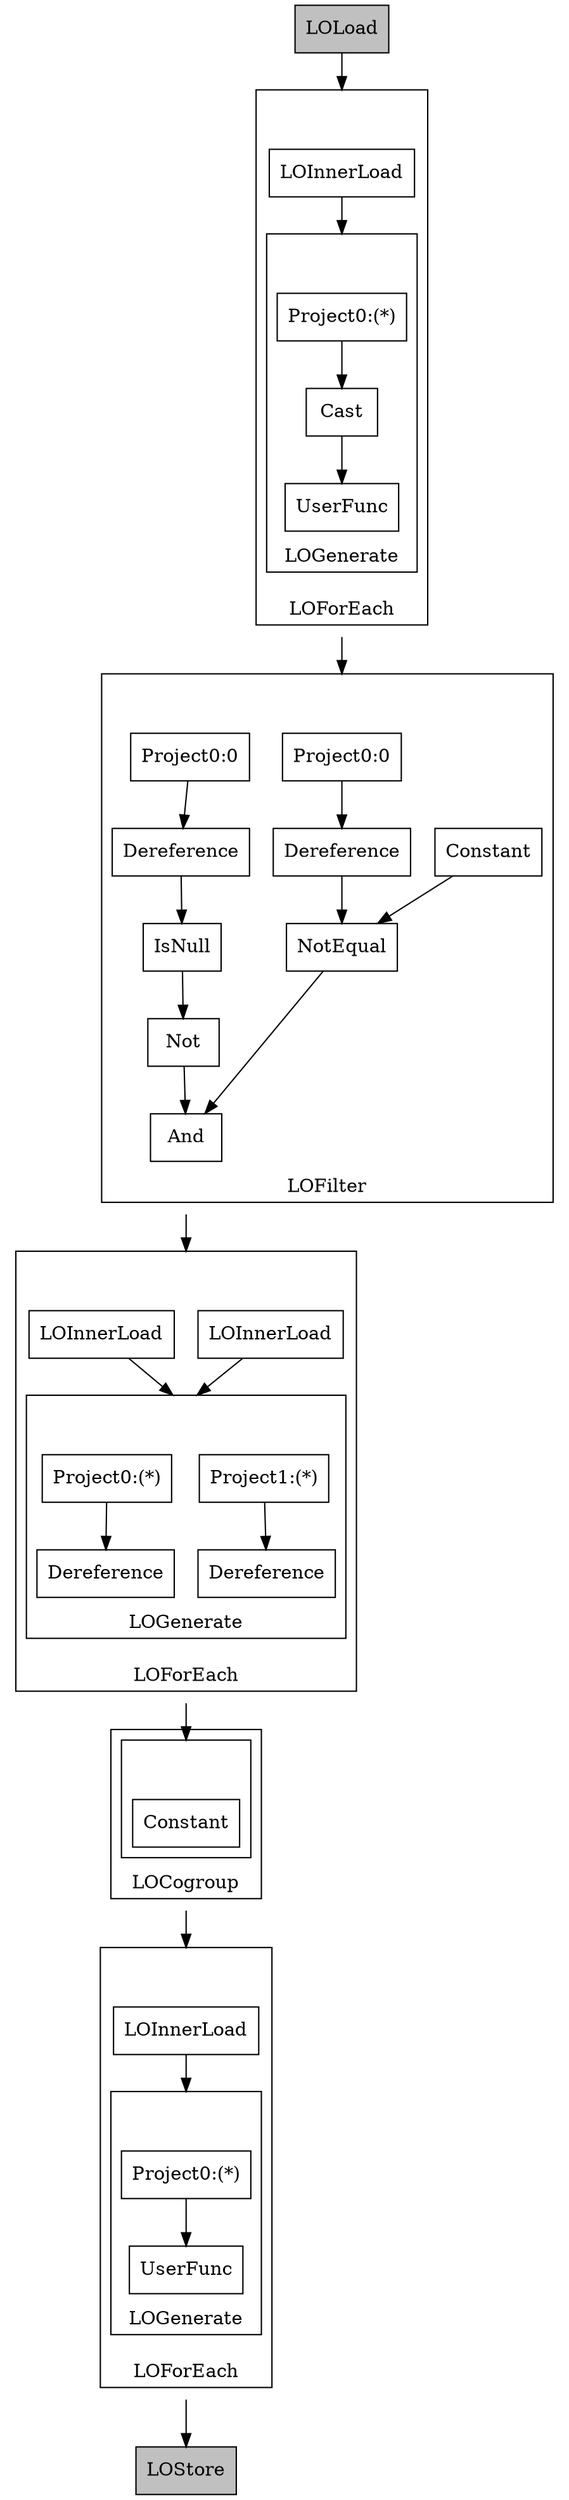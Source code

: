 #-----------------------------------------------
# New Logical Plan:
#-----------------------------------------------
digraph plan {
compound=true;
node [shape=rect];
s1741612946_in [label="", style=invis, height=0, width=0];
s1741612946_out [label="", style=invis, height=0, width=0];
subgraph cluster_1741612946 {
label="LOForEach"labelloc=b;
1679426381 [label="LOInnerLoad"];
s1877087773_in [label="", style=invis, height=0, width=0];
s1877087773_out [label="", style=invis, height=0, width=0];
subgraph cluster_1877087773 {
label="LOGenerate"labelloc=b;
450218684 [label="Project0:(*)"];
1240533607 [label="UserFunc"];
450218684 -> 1240533607
s1877087773_in -> 450218684 [style=invis];
};
1240533607 -> s1877087773_out [style=invis];
1679426381 -> s1877087773_in [lhead=cluster_1877087773]
s1741612946_in -> 1679426381 [style=invis];
};
s1877087773_out -> s1741612946_out [style=invis];
s433076814_out [label="", style=invis, height=0, width=0];
subgraph cluster_433076814 {
label="LOCogroup"labelloc=b;
subgraph cluster_433076814_1134827548 {
label="";
s433076814_1134827548_in [label="", style=invis, height=0, width=0];
899933215 [label="Constant"];
s433076814_1134827548_in -> 899933215 [style=invis];
};
};
899933215 -> s433076814_out [style=invis];
s1134827548_in [label="", style=invis, height=0, width=0];
s1134827548_out [label="", style=invis, height=0, width=0];
subgraph cluster_1134827548 {
label="LOForEach"labelloc=b;
1566653267 [label="LOInnerLoad"];
444462602 [label="LOInnerLoad"];
s1037994664_in [label="", style=invis, height=0, width=0];
s1037994664_out [label="", style=invis, height=0, width=0];
subgraph cluster_1037994664 {
label="LOGenerate"labelloc=b;
1793249458 [label="Project0:(*)"];
1358138608 [label="Dereference"];
1793249458 -> 1358138608
s1037994664_in -> 1793249458 [style=invis];
631900693 [label="Project1:(*)"];
1048312836 [label="Dereference"];
631900693 -> 1048312836
s1037994664_in -> 631900693 [style=invis];
};
1358138608 -> s1037994664_out [style=invis];
1048312836 -> s1037994664_out [style=invis];
1566653267 -> s1037994664_in [lhead=cluster_1037994664]
444462602 -> s1037994664_in [lhead=cluster_1037994664]
s1134827548_in -> 1566653267 [style=invis];
s1134827548_in -> 444462602 [style=invis];
};
s1037994664_out -> s1134827548_out [style=invis];
s1269264127_in [label="", style=invis, height=0, width=0];
s1269264127_out [label="", style=invis, height=0, width=0];
subgraph cluster_1269264127 {
label="LOFilter"labelloc=b;
257789301 [label="Not"];
418600239 [label="IsNull"];
186829279 [label="Dereference"];
473155160 [label="Project0:0"];
1805040324 [label="NotEqual"];
988943951 [label="Dereference"];
1190265908 [label="Project0:0"];
1958727946 [label="Constant"];
1095086127 [label="And"];
418600239 -> 257789301
186829279 -> 418600239
473155160 -> 186829279
988943951 -> 1805040324
1958727946 -> 1805040324
1190265908 -> 988943951
257789301 -> 1095086127
1805040324 -> 1095086127
s1269264127_in -> 473155160 [style=invis];
s1269264127_in -> 1190265908 [style=invis];
s1269264127_in -> 1958727946 [style=invis];
};
1095086127 -> s1269264127_out [style=invis];
17649447 [label="LOLoad", style="filled", fillcolor="gray"];
1542631196 [label="LOStore", style="filled", fillcolor="gray"];
s1171248050_in [label="", style=invis, height=0, width=0];
s1171248050_out [label="", style=invis, height=0, width=0];
subgraph cluster_1171248050 {
label="LOForEach"labelloc=b;
s1578022692_in [label="", style=invis, height=0, width=0];
s1578022692_out [label="", style=invis, height=0, width=0];
subgraph cluster_1578022692 {
label="LOGenerate"labelloc=b;
1186010055 [label="UserFunc"];
327782931 [label="Project0:(*)"];
752166762 [label="Cast"];
752166762 -> 1186010055
327782931 -> 752166762
s1578022692_in -> 327782931 [style=invis];
};
1186010055 -> s1578022692_out [style=invis];
404343994 [label="LOInnerLoad"];
404343994 -> s1578022692_in [lhead=cluster_1578022692]
s1171248050_in -> 404343994 [style=invis];
};
s1578022692_out -> s1171248050_out [style=invis];
s1741612946_out -> 1542631196
s433076814_out -> s1741612946_in [lhead=cluster_1741612946]
s1134827548_out -> s433076814_1134827548_in [lhead=cluster_433076814_1134827548]
s1269264127_out -> s1134827548_in [lhead=cluster_1134827548]
17649447 -> s1171248050_in [lhead=cluster_1171248050]
s1171248050_out -> s1269264127_in [lhead=cluster_1269264127]
}
#-----------------------------------------------
# Physical Plan:
#-----------------------------------------------
digraph plan {
compound=true;
node [shape=rect];
487399118 [label="page_ids: Package[tuple]{chararray}"];
s487399117_in [label="", style=invis, height=0, width=0];
s487399117_out [label="", style=invis, height=0, width=0];
subgraph cluster_487399117 {
label="page_ids: Local Rearrange[tuple]{chararray}(false)"labelloc=b;
487399116 [label="Constant(all)"];
s487399117_in -> 487399116 [style=invis];
};
487399116 -> s487399117_out [style=invis];
s487399120_in [label="", style=invis, height=0, width=0];
s487399120_out [label="", style=invis, height=0, width=0];
subgraph cluster_487399120 {
label="id_title: New For Each(false,false)[bag]"labelloc=b;
487399147 [label="Project[tuple][0]"];
487399146 [label="Project[int][0]"];
487399147 -> 487399146
s487399120_in -> 487399147 [style=invis];
487399144 [label="Project[tuple][0]"];
487399143 [label="Project[chararray][1]"];
487399144 -> 487399143
s487399120_in -> 487399144 [style=invis];
};
487399146 -> s487399120_out [style=invis];
487399143 -> s487399120_out [style=invis];
487399119 [label="page_ids: Global Rearrange[tuple]"];
487399205 [label="page: Load(file:///Users/kyoungrok/Documents/workspace/PigPageRank/xml-wiki,\norg.apache.pig.builtin.PigStorage)", style="filled", fillcolor="gray"];
s487399179_in [label="", style=invis, height=0, width=0];
s487399179_out [label="", style=invis, height=0, width=0];
subgraph cluster_487399179 {
label="parse: New For Each(false)[bag]"labelloc=b;
487399204 [label="Project[bytearray][0]"];
487399181 [label="POUserFunc(myudfs.ExtractPageInfo)[tuple]"];
487399182 [label="Cast[chararray]"];
487399204 -> 487399182
487399182 -> 487399181
s487399179_in -> 487399204 [style=invis];
};
487399181 -> s487399179_out [style=invis];
s487399112_in [label="", style=invis, height=0, width=0];
s487399112_out [label="", style=invis, height=0, width=0];
subgraph cluster_487399112 {
label="page_count: New For Each(false)[bag]"labelloc=b;
487399114 [label="POUserFunc(org.apache.pig.builtin.COUNT)[long]"];
487399115 [label="Project[bag][1]"];
487399115 -> 487399114
s487399112_in -> 487399115 [style=invis];
};
487399114 -> s487399112_out [style=invis];
487399111 [label="page_count: Store(fakefile,\norg.apache.pig.builtin.PigStorage)", style="filled", fillcolor="gray"];
s487399178_in [label="", style=invis, height=0, width=0];
s487399178_out [label="", style=invis, height=0, width=0];
subgraph cluster_487399178 {
label="page_info: Filter[bag]"labelloc=b;
487399151 [label="Project[int][3]"];
487399150 [label="Constant(0)"];
487399149 [label="Not Equal To[boolean]"];
487399148 [label="And[boolean]"];
487399175 [label="POIsNull[boolean]"];
487399176 [label="Project[chararray][1]"];
487399173 [label="Project[tuple][0]"];
487399174 [label="Not[boolean]"];
487399177 [label="Project[tuple][0]"];
487399151 -> 487399149
487399150 -> 487399149
487399149 -> 487399148
487399175 -> 487399174
487399176 -> 487399175
487399173 -> 487399151
487399174 -> 487399148
487399177 -> 487399176
s487399178_in -> 487399150 [style=invis];
s487399178_in -> 487399173 [style=invis];
s487399178_in -> 487399177 [style=invis];
};
487399148 -> s487399178_out [style=invis];
487399118 -> s487399112_in [lhead=cluster_487399112]
s487399117_out -> 487399119
s487399120_out -> s487399117_in [lhead=cluster_487399117]
487399119 -> 487399118
487399205 -> s487399179_in [lhead=cluster_487399179]
s487399179_out -> s487399178_in [lhead=cluster_487399178]
s487399112_out -> 487399111
s487399178_out -> s487399120_in [lhead=cluster_487399120]
}

#--------------------------------------------------
# Map Reduce Plan                                  
#--------------------------------------------------
digraph plan {
compound=true;
node [shape=rect];
s2070488824_in [label="", style=invis, height=0, width=0];
s2070488824_out [label="", style=invis, height=0, width=0];
subgraph cluster_2070488824 {
label="Map - Combine - Reduce Parallelism: 1, Global Sort: false"; style="filled"; fillcolor="#EEEEEE"labelloc=b;
s3_in [label="", style=invis, height=0, width=0];
s3_out [label="", style=invis, height=0, width=0];
subgraph cluster_3 {
label="Map"; style="filled"; fillcolor="white"labelloc=b;
2070488859 [label="Pre Combiner Local Rearrange[tuple]{Unknown}"];
s2070488857_in [label="", style=invis, height=0, width=0];
s2070488857_out [label="", style=invis, height=0, width=0];
subgraph cluster_2070488857 {
label="page_ids: Local Rearrange[tuple]{chararray}(false)"labelloc=b;
2070488858 [label="Project[chararray][0]"];
s2070488857_in -> 2070488858 [style=invis];
};
2070488858 -> s2070488857_out [style=invis];
s487399120_in [label="", style=invis, height=0, width=0];
s487399120_out [label="", style=invis, height=0, width=0];
subgraph cluster_487399120 {
label="id_title: New For Each(false,false)[bag]"labelloc=b;
487399147 [label="Project[tuple][0]"];
487399146 [label="Project[int][0]"];
487399147 -> 487399146
s487399120_in -> 487399147 [style=invis];
487399144 [label="Project[tuple][0]"];
487399143 [label="Project[chararray][1]"];
487399144 -> 487399143
s487399120_in -> 487399144 [style=invis];
};
487399146 -> s487399120_out [style=invis];
487399143 -> s487399120_out [style=invis];
487399205 [label="page: Load(file:///Users/kyoungrok/Documents/workspace/PigPageRank/xml-wiki,\norg.apache.pig.builtin.PigStorage)", style="filled", fillcolor="gray"];
s487399179_in [label="", style=invis, height=0, width=0];
s487399179_out [label="", style=invis, height=0, width=0];
subgraph cluster_487399179 {
label="parse: New For Each(false)[bag]"labelloc=b;
487399204 [label="Project[bytearray][0]"];
487399181 [label="POUserFunc(myudfs.ExtractPageInfo)[tuple]"];
487399182 [label="Cast[chararray]"];
487399204 -> 487399182
487399182 -> 487399181
s487399179_in -> 487399204 [style=invis];
};
487399181 -> s487399179_out [style=invis];
s487399178_in [label="", style=invis, height=0, width=0];
s487399178_out [label="", style=invis, height=0, width=0];
subgraph cluster_487399178 {
label="page_info: Filter[bag]"labelloc=b;
487399151 [label="Project[int][3]"];
487399150 [label="Constant(0)"];
487399149 [label="Not Equal To[boolean]"];
487399148 [label="And[boolean]"];
487399175 [label="POIsNull[boolean]"];
487399176 [label="Project[chararray][1]"];
487399173 [label="Project[tuple][0]"];
487399174 [label="Not[boolean]"];
487399177 [label="Project[tuple][0]"];
487399151 -> 487399149
487399150 -> 487399149
487399149 -> 487399148
487399175 -> 487399174
487399176 -> 487399175
487399173 -> 487399151
487399174 -> 487399148
487399177 -> 487399176
s487399178_in -> 487399150 [style=invis];
s487399178_in -> 487399173 [style=invis];
s487399178_in -> 487399177 [style=invis];
};
487399148 -> s487399178_out [style=invis];
s2070488825_in [label="", style=invis, height=0, width=0];
s2070488825_out [label="", style=invis, height=0, width=0];
subgraph cluster_2070488825 {
label="page_count: New For Each(false,false)[bag]"labelloc=b;
2070488826 [label="Project[chararray][0]"];
s2070488825_in -> 2070488826 [style=invis];
2070488828 [label="Project[bag][1]"];
2070488827 [label="POUserFunc(org.apache.pig.builtin.COUNT$Initial)[tuple]"];
2070488828 -> 2070488827
s2070488825_in -> 2070488828 [style=invis];
};
2070488826 -> s2070488825_out [style=invis];
2070488827 -> s2070488825_out [style=invis];
2070488859 -> s2070488825_in [lhead=cluster_2070488825]
s487399120_out -> 2070488859
487399205 -> s487399179_in [lhead=cluster_487399179]
s487399179_out -> s487399178_in [lhead=cluster_487399178]
s487399178_out -> s487399120_in [lhead=cluster_487399120]
s2070488825_out -> s2070488857_in [lhead=cluster_2070488857]
s3_in -> 487399205 [style=invis];
};
s2070488857_out -> s3_out [style=invis];
s4_in [label="", style=invis, height=0, width=0];
s4_out [label="", style=invis, height=0, width=0];
subgraph cluster_4 {
label="Combine"; style="filled"; fillcolor="white"labelloc=b;
s2070488861_in [label="", style=invis, height=0, width=0];
s2070488861_out [label="", style=invis, height=0, width=0];
subgraph cluster_2070488861 {
label="page_ids: Local Rearrange[tuple]{chararray}(false)"labelloc=b;
2070488862 [label="Project[chararray][0]"];
s2070488861_in -> 2070488862 [style=invis];
};
2070488862 -> s2070488861_out [style=invis];
s2070488829_in [label="", style=invis, height=0, width=0];
s2070488829_out [label="", style=invis, height=0, width=0];
subgraph cluster_2070488829 {
label="page_count: New For Each(false,false)[bag]"labelloc=b;
2070488830 [label="Project[chararray][0]"];
s2070488829_in -> 2070488830 [style=invis];
2070488831 [label="POUserFunc(org.apache.pig.builtin.COUNT$Intermediate)[tuple]"];
2070488832 [label="Project[bag][1]"];
2070488832 -> 2070488831
s2070488829_in -> 2070488832 [style=invis];
};
2070488830 -> s2070488829_out [style=invis];
2070488831 -> s2070488829_out [style=invis];
2070488855 [label="POCombinerPackage[tuple]{chararray}"];
s2070488829_out -> s2070488861_in [lhead=cluster_2070488861]
2070488855 -> s2070488829_in [lhead=cluster_2070488829]
s4_in -> 2070488855 [style=invis];
};
s2070488861_out -> s4_out [style=invis];
s5_in [label="", style=invis, height=0, width=0];
s5_out [label="", style=invis, height=0, width=0];
subgraph cluster_5 {
label="Reduce"; style="filled"; fillcolor="white"labelloc=b;
2070488863 [label="POCombinerPackage[tuple]{chararray}"];
s487399112_in [label="", style=invis, height=0, width=0];
s487399112_out [label="", style=invis, height=0, width=0];
subgraph cluster_487399112 {
label="page_count: New For Each(false)[bag]"labelloc=b;
487399114 [label="POUserFunc(org.apache.pig.builtin.COUNT$Final)[long]"];
2070488833 [label="Project[bag][1]"];
2070488833 -> 487399114
s487399112_in -> 2070488833 [style=invis];
};
487399114 -> s487399112_out [style=invis];
487399111 [label="page_count: Store(fakefile,\norg.apache.pig.builtin.PigStorage)", style="filled", fillcolor="gray"];
2070488863 -> s487399112_in [lhead=cluster_487399112]
s487399112_out -> 487399111
s5_in -> 2070488863 [style=invis];
};
487399111 -> s5_out [style=invis];
s3_out -> s4_in [lhead=cluster_4]
s4_out -> s5_in [lhead=cluster_5]
s2070488824_in -> s3_in [style=invis];
};
s5_out -> s2070488824_out [style=invis];
}

